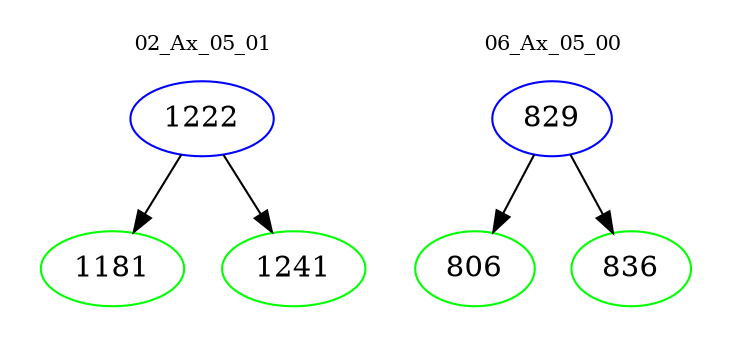 digraph{
subgraph cluster_0 {
color = white
label = "02_Ax_05_01";
fontsize=10;
T0_1222 [label="1222", color="blue"]
T0_1222 -> T0_1181 [color="black"]
T0_1181 [label="1181", color="green"]
T0_1222 -> T0_1241 [color="black"]
T0_1241 [label="1241", color="green"]
}
subgraph cluster_1 {
color = white
label = "06_Ax_05_00";
fontsize=10;
T1_829 [label="829", color="blue"]
T1_829 -> T1_806 [color="black"]
T1_806 [label="806", color="green"]
T1_829 -> T1_836 [color="black"]
T1_836 [label="836", color="green"]
}
}
